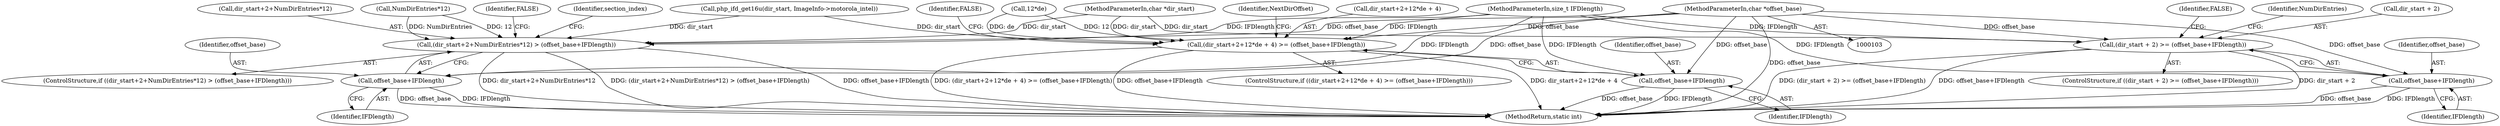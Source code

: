 digraph "0_php_082aecfc3a753ad03be82cf14f03ac065723ec92_1@pointer" {
"1000106" [label="(MethodParameterIn,char *offset_base)"];
"1000120" [label="(Call,(dir_start + 2) >= (offset_base+IFDlength))"];
"1000124" [label="(Call,offset_base+IFDlength)"];
"1000138" [label="(Call,(dir_start+2+NumDirEntries*12) > (offset_base+IFDlength))"];
"1000146" [label="(Call,offset_base+IFDlength)"];
"1000177" [label="(Call,(dir_start+2+12*de + 4) >= (offset_base+IFDlength))"];
"1000187" [label="(Call,offset_base+IFDlength)"];
"1000189" [label="(Identifier,IFDlength)"];
"1000125" [label="(Identifier,offset_base)"];
"1000138" [label="(Call,(dir_start+2+NumDirEntries*12) > (offset_base+IFDlength))"];
"1000106" [label="(MethodParameterIn,char *offset_base)"];
"1000242" [label="(MethodReturn,static int)"];
"1000120" [label="(Call,(dir_start + 2) >= (offset_base+IFDlength))"];
"1000194" [label="(Identifier,NextDirOffset)"];
"1000119" [label="(ControlStructure,if ((dir_start + 2) >= (offset_base+IFDlength)))"];
"1000124" [label="(Call,offset_base+IFDlength)"];
"1000178" [label="(Call,dir_start+2+12*de + 4)"];
"1000129" [label="(Identifier,FALSE)"];
"1000147" [label="(Identifier,offset_base)"];
"1000137" [label="(ControlStructure,if ((dir_start+2+NumDirEntries*12) > (offset_base+IFDlength)))"];
"1000176" [label="(ControlStructure,if ((dir_start+2+12*de + 4) >= (offset_base+IFDlength)))"];
"1000187" [label="(Call,offset_base+IFDlength)"];
"1000131" [label="(Identifier,NumDirEntries)"];
"1000152" [label="(Identifier,FALSE)"];
"1000192" [label="(Identifier,FALSE)"];
"1000183" [label="(Call,12*de)"];
"1000107" [label="(MethodParameterIn,size_t IFDlength)"];
"1000177" [label="(Call,(dir_start+2+12*de + 4) >= (offset_base+IFDlength))"];
"1000155" [label="(Identifier,section_index)"];
"1000139" [label="(Call,dir_start+2+NumDirEntries*12)"];
"1000148" [label="(Identifier,IFDlength)"];
"1000143" [label="(Call,NumDirEntries*12)"];
"1000146" [label="(Call,offset_base+IFDlength)"];
"1000126" [label="(Identifier,IFDlength)"];
"1000132" [label="(Call,php_ifd_get16u(dir_start, ImageInfo->motorola_intel))"];
"1000105" [label="(MethodParameterIn,char *dir_start)"];
"1000121" [label="(Call,dir_start + 2)"];
"1000188" [label="(Identifier,offset_base)"];
"1000106" -> "1000103"  [label="AST: "];
"1000106" -> "1000242"  [label="DDG: offset_base"];
"1000106" -> "1000120"  [label="DDG: offset_base"];
"1000106" -> "1000124"  [label="DDG: offset_base"];
"1000106" -> "1000138"  [label="DDG: offset_base"];
"1000106" -> "1000146"  [label="DDG: offset_base"];
"1000106" -> "1000177"  [label="DDG: offset_base"];
"1000106" -> "1000187"  [label="DDG: offset_base"];
"1000120" -> "1000119"  [label="AST: "];
"1000120" -> "1000124"  [label="CFG: "];
"1000121" -> "1000120"  [label="AST: "];
"1000124" -> "1000120"  [label="AST: "];
"1000129" -> "1000120"  [label="CFG: "];
"1000131" -> "1000120"  [label="CFG: "];
"1000120" -> "1000242"  [label="DDG: dir_start + 2"];
"1000120" -> "1000242"  [label="DDG: (dir_start + 2) >= (offset_base+IFDlength)"];
"1000120" -> "1000242"  [label="DDG: offset_base+IFDlength"];
"1000105" -> "1000120"  [label="DDG: dir_start"];
"1000107" -> "1000120"  [label="DDG: IFDlength"];
"1000124" -> "1000126"  [label="CFG: "];
"1000125" -> "1000124"  [label="AST: "];
"1000126" -> "1000124"  [label="AST: "];
"1000124" -> "1000242"  [label="DDG: IFDlength"];
"1000124" -> "1000242"  [label="DDG: offset_base"];
"1000107" -> "1000124"  [label="DDG: IFDlength"];
"1000138" -> "1000137"  [label="AST: "];
"1000138" -> "1000146"  [label="CFG: "];
"1000139" -> "1000138"  [label="AST: "];
"1000146" -> "1000138"  [label="AST: "];
"1000152" -> "1000138"  [label="CFG: "];
"1000155" -> "1000138"  [label="CFG: "];
"1000138" -> "1000242"  [label="DDG: dir_start+2+NumDirEntries*12"];
"1000138" -> "1000242"  [label="DDG: (dir_start+2+NumDirEntries*12) > (offset_base+IFDlength)"];
"1000138" -> "1000242"  [label="DDG: offset_base+IFDlength"];
"1000132" -> "1000138"  [label="DDG: dir_start"];
"1000105" -> "1000138"  [label="DDG: dir_start"];
"1000143" -> "1000138"  [label="DDG: NumDirEntries"];
"1000143" -> "1000138"  [label="DDG: 12"];
"1000107" -> "1000138"  [label="DDG: IFDlength"];
"1000146" -> "1000148"  [label="CFG: "];
"1000147" -> "1000146"  [label="AST: "];
"1000148" -> "1000146"  [label="AST: "];
"1000146" -> "1000242"  [label="DDG: IFDlength"];
"1000146" -> "1000242"  [label="DDG: offset_base"];
"1000107" -> "1000146"  [label="DDG: IFDlength"];
"1000177" -> "1000176"  [label="AST: "];
"1000177" -> "1000187"  [label="CFG: "];
"1000178" -> "1000177"  [label="AST: "];
"1000187" -> "1000177"  [label="AST: "];
"1000192" -> "1000177"  [label="CFG: "];
"1000194" -> "1000177"  [label="CFG: "];
"1000177" -> "1000242"  [label="DDG: dir_start+2+12*de + 4"];
"1000177" -> "1000242"  [label="DDG: offset_base+IFDlength"];
"1000177" -> "1000242"  [label="DDG: (dir_start+2+12*de + 4) >= (offset_base+IFDlength)"];
"1000105" -> "1000177"  [label="DDG: dir_start"];
"1000132" -> "1000177"  [label="DDG: dir_start"];
"1000183" -> "1000177"  [label="DDG: 12"];
"1000183" -> "1000177"  [label="DDG: de"];
"1000107" -> "1000177"  [label="DDG: IFDlength"];
"1000187" -> "1000189"  [label="CFG: "];
"1000188" -> "1000187"  [label="AST: "];
"1000189" -> "1000187"  [label="AST: "];
"1000187" -> "1000242"  [label="DDG: offset_base"];
"1000187" -> "1000242"  [label="DDG: IFDlength"];
"1000107" -> "1000187"  [label="DDG: IFDlength"];
}
